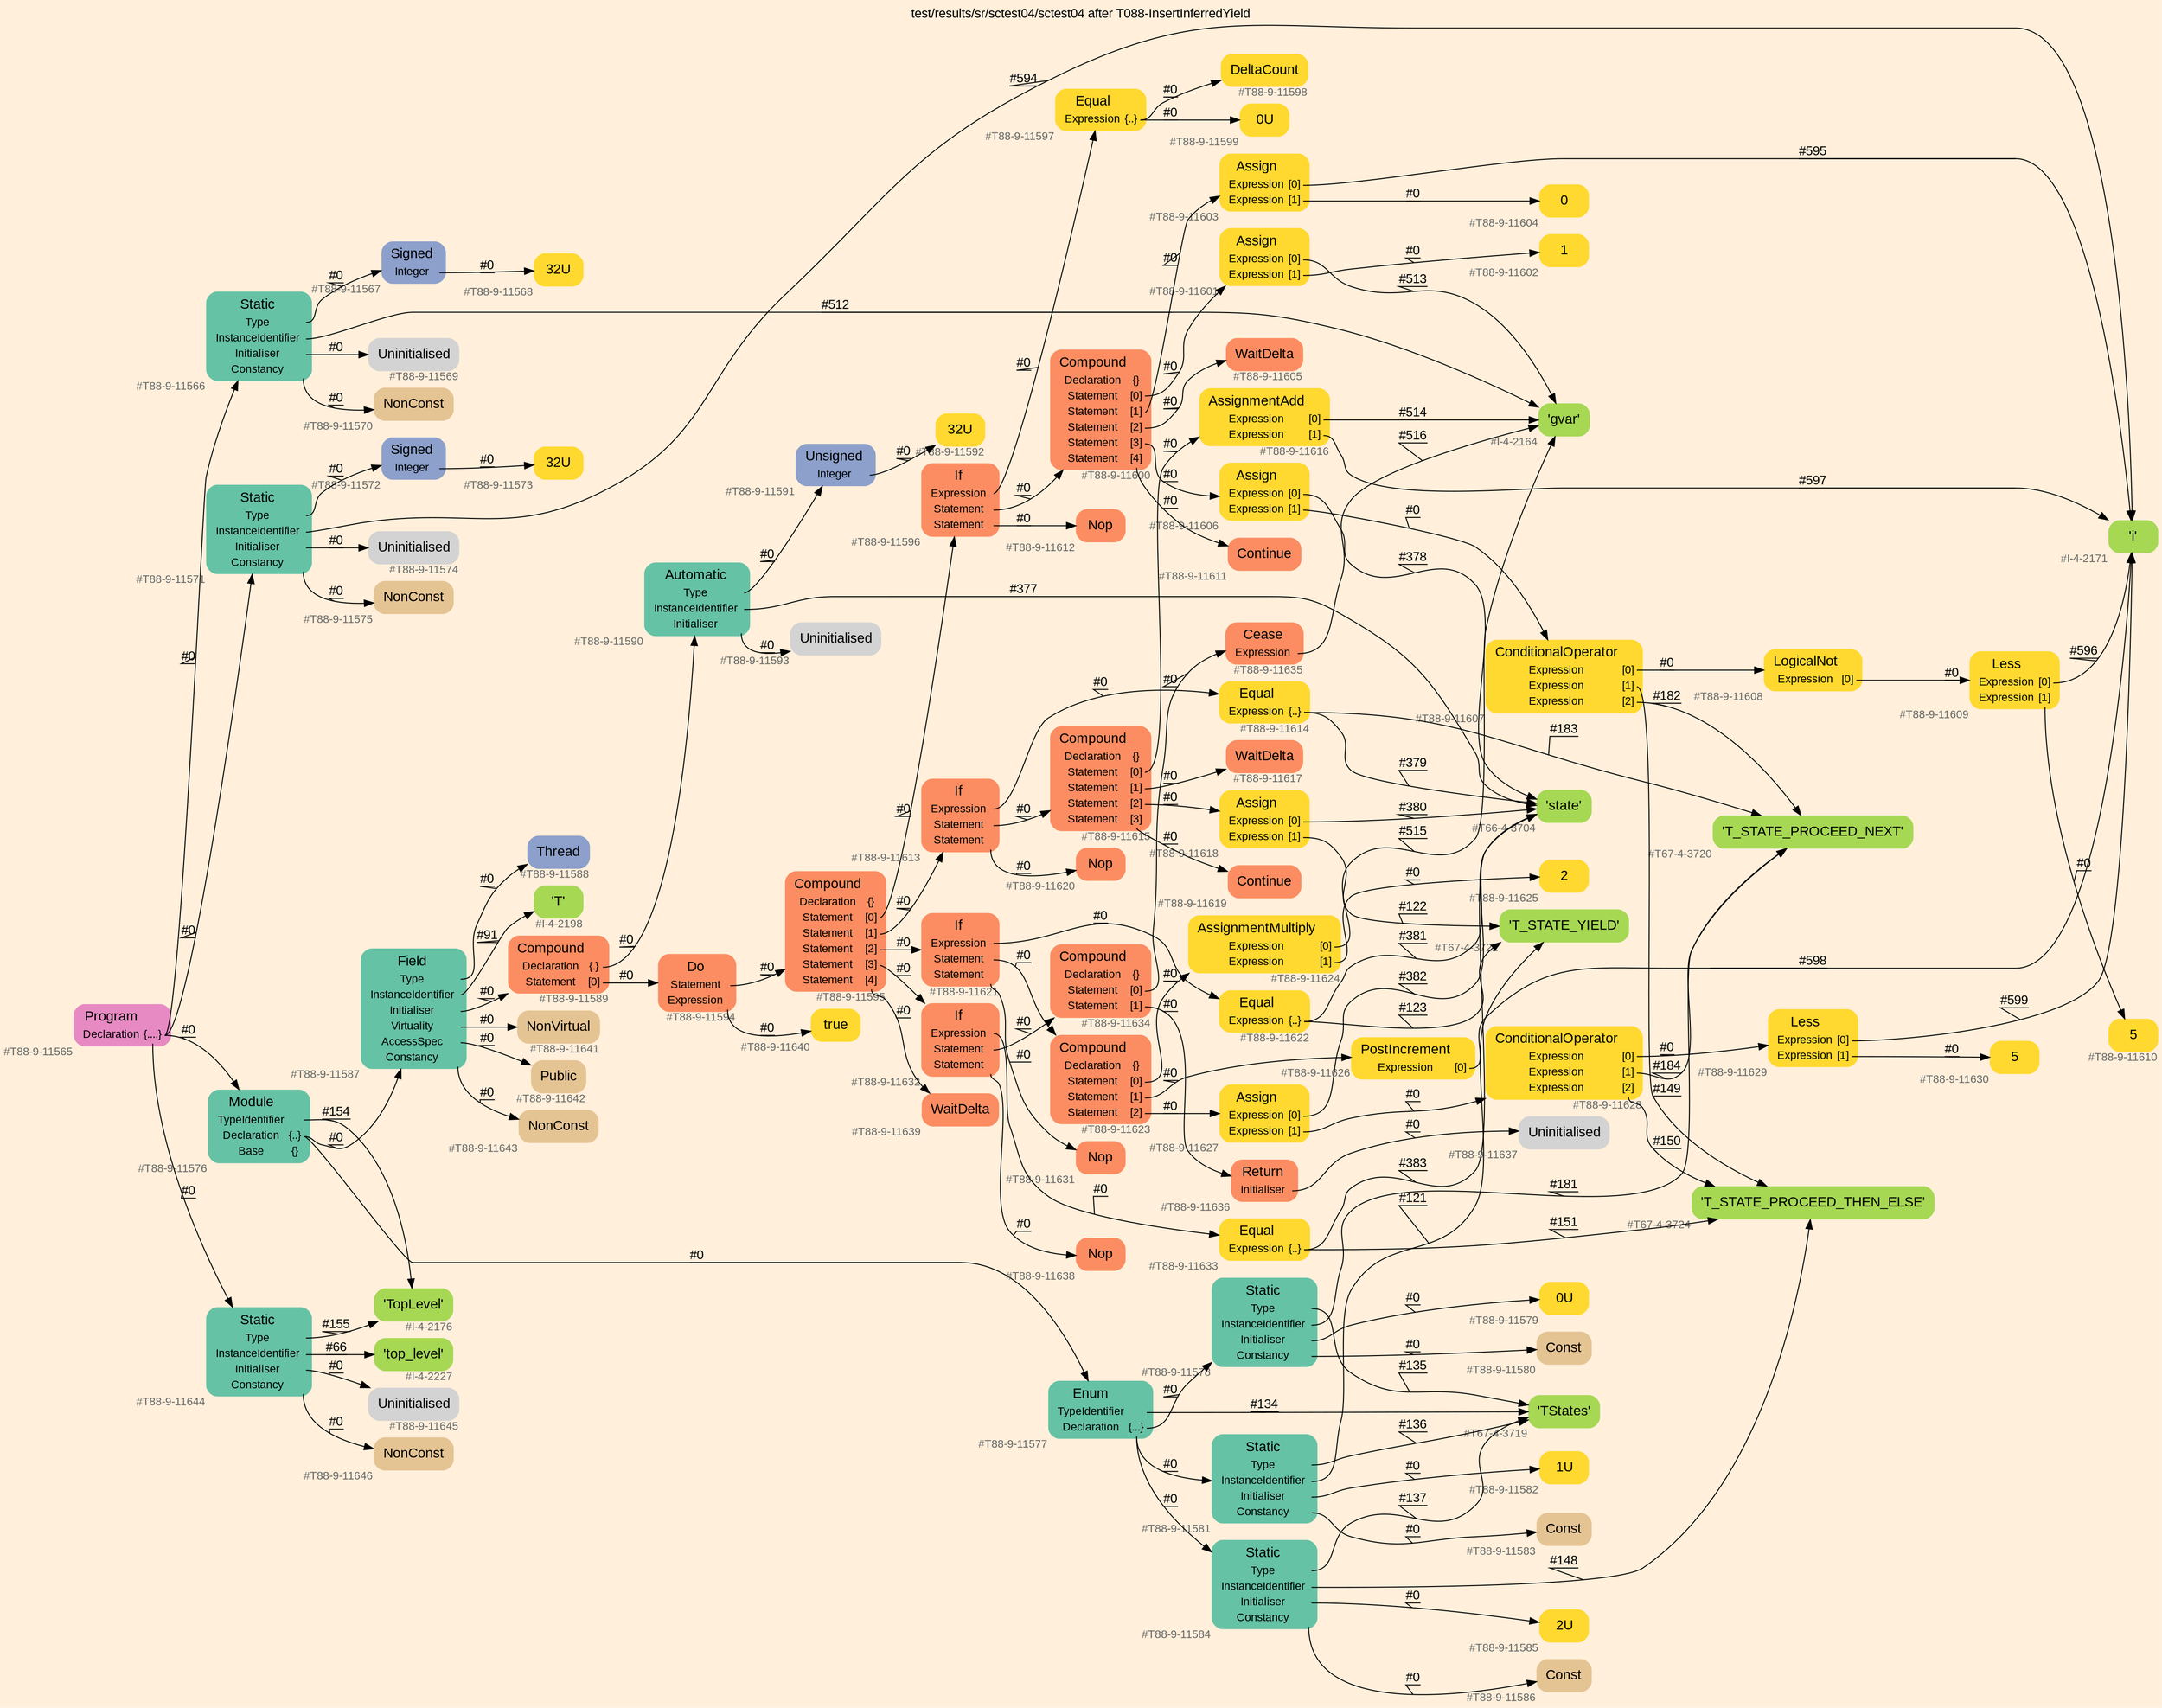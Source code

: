 digraph "test/results/sr/sctest04/sctest04 after T088-InsertInferredYield" {
label = "test/results/sr/sctest04/sctest04 after T088-InsertInferredYield"
labelloc = t
graph [
    rankdir = "LR"
    ranksep = 0.3
    bgcolor = antiquewhite1
    color = black
    fontcolor = black
    fontname = "Arial"
];
node [
    fontname = "Arial"
];
edge [
    fontname = "Arial"
];

// -------------------- node figure --------------------
// -------- block #T88-9-11565 ----------
"#T88-9-11565" [
    fillcolor = "/set28/4"
    xlabel = "#T88-9-11565"
    fontsize = "12"
    fontcolor = grey40
    shape = "plaintext"
    label = <<TABLE BORDER="0" CELLBORDER="0" CELLSPACING="0">
     <TR><TD><FONT COLOR="black" POINT-SIZE="15">Program</FONT></TD></TR>
     <TR><TD><FONT COLOR="black" POINT-SIZE="12">Declaration</FONT></TD><TD PORT="port0"><FONT COLOR="black" POINT-SIZE="12">{....}</FONT></TD></TR>
    </TABLE>>
    style = "rounded,filled"
];

// -------- block #T88-9-11566 ----------
"#T88-9-11566" [
    fillcolor = "/set28/1"
    xlabel = "#T88-9-11566"
    fontsize = "12"
    fontcolor = grey40
    shape = "plaintext"
    label = <<TABLE BORDER="0" CELLBORDER="0" CELLSPACING="0">
     <TR><TD><FONT COLOR="black" POINT-SIZE="15">Static</FONT></TD></TR>
     <TR><TD><FONT COLOR="black" POINT-SIZE="12">Type</FONT></TD><TD PORT="port0"></TD></TR>
     <TR><TD><FONT COLOR="black" POINT-SIZE="12">InstanceIdentifier</FONT></TD><TD PORT="port1"></TD></TR>
     <TR><TD><FONT COLOR="black" POINT-SIZE="12">Initialiser</FONT></TD><TD PORT="port2"></TD></TR>
     <TR><TD><FONT COLOR="black" POINT-SIZE="12">Constancy</FONT></TD><TD PORT="port3"></TD></TR>
    </TABLE>>
    style = "rounded,filled"
];

// -------- block #T88-9-11567 ----------
"#T88-9-11567" [
    fillcolor = "/set28/3"
    xlabel = "#T88-9-11567"
    fontsize = "12"
    fontcolor = grey40
    shape = "plaintext"
    label = <<TABLE BORDER="0" CELLBORDER="0" CELLSPACING="0">
     <TR><TD><FONT COLOR="black" POINT-SIZE="15">Signed</FONT></TD></TR>
     <TR><TD><FONT COLOR="black" POINT-SIZE="12">Integer</FONT></TD><TD PORT="port0"></TD></TR>
    </TABLE>>
    style = "rounded,filled"
];

// -------- block #T88-9-11568 ----------
"#T88-9-11568" [
    fillcolor = "/set28/6"
    xlabel = "#T88-9-11568"
    fontsize = "12"
    fontcolor = grey40
    shape = "plaintext"
    label = <<TABLE BORDER="0" CELLBORDER="0" CELLSPACING="0">
     <TR><TD><FONT COLOR="black" POINT-SIZE="15">32U</FONT></TD></TR>
    </TABLE>>
    style = "rounded,filled"
];

// -------- block #I-4-2164 ----------
"#I-4-2164" [
    fillcolor = "/set28/5"
    xlabel = "#I-4-2164"
    fontsize = "12"
    fontcolor = grey40
    shape = "plaintext"
    label = <<TABLE BORDER="0" CELLBORDER="0" CELLSPACING="0">
     <TR><TD><FONT COLOR="black" POINT-SIZE="15">'gvar'</FONT></TD></TR>
    </TABLE>>
    style = "rounded,filled"
];

// -------- block #T88-9-11569 ----------
"#T88-9-11569" [
    xlabel = "#T88-9-11569"
    fontsize = "12"
    fontcolor = grey40
    shape = "plaintext"
    label = <<TABLE BORDER="0" CELLBORDER="0" CELLSPACING="0">
     <TR><TD><FONT COLOR="black" POINT-SIZE="15">Uninitialised</FONT></TD></TR>
    </TABLE>>
    style = "rounded,filled"
];

// -------- block #T88-9-11570 ----------
"#T88-9-11570" [
    fillcolor = "/set28/7"
    xlabel = "#T88-9-11570"
    fontsize = "12"
    fontcolor = grey40
    shape = "plaintext"
    label = <<TABLE BORDER="0" CELLBORDER="0" CELLSPACING="0">
     <TR><TD><FONT COLOR="black" POINT-SIZE="15">NonConst</FONT></TD></TR>
    </TABLE>>
    style = "rounded,filled"
];

// -------- block #T88-9-11571 ----------
"#T88-9-11571" [
    fillcolor = "/set28/1"
    xlabel = "#T88-9-11571"
    fontsize = "12"
    fontcolor = grey40
    shape = "plaintext"
    label = <<TABLE BORDER="0" CELLBORDER="0" CELLSPACING="0">
     <TR><TD><FONT COLOR="black" POINT-SIZE="15">Static</FONT></TD></TR>
     <TR><TD><FONT COLOR="black" POINT-SIZE="12">Type</FONT></TD><TD PORT="port0"></TD></TR>
     <TR><TD><FONT COLOR="black" POINT-SIZE="12">InstanceIdentifier</FONT></TD><TD PORT="port1"></TD></TR>
     <TR><TD><FONT COLOR="black" POINT-SIZE="12">Initialiser</FONT></TD><TD PORT="port2"></TD></TR>
     <TR><TD><FONT COLOR="black" POINT-SIZE="12">Constancy</FONT></TD><TD PORT="port3"></TD></TR>
    </TABLE>>
    style = "rounded,filled"
];

// -------- block #T88-9-11572 ----------
"#T88-9-11572" [
    fillcolor = "/set28/3"
    xlabel = "#T88-9-11572"
    fontsize = "12"
    fontcolor = grey40
    shape = "plaintext"
    label = <<TABLE BORDER="0" CELLBORDER="0" CELLSPACING="0">
     <TR><TD><FONT COLOR="black" POINT-SIZE="15">Signed</FONT></TD></TR>
     <TR><TD><FONT COLOR="black" POINT-SIZE="12">Integer</FONT></TD><TD PORT="port0"></TD></TR>
    </TABLE>>
    style = "rounded,filled"
];

// -------- block #T88-9-11573 ----------
"#T88-9-11573" [
    fillcolor = "/set28/6"
    xlabel = "#T88-9-11573"
    fontsize = "12"
    fontcolor = grey40
    shape = "plaintext"
    label = <<TABLE BORDER="0" CELLBORDER="0" CELLSPACING="0">
     <TR><TD><FONT COLOR="black" POINT-SIZE="15">32U</FONT></TD></TR>
    </TABLE>>
    style = "rounded,filled"
];

// -------- block #I-4-2171 ----------
"#I-4-2171" [
    fillcolor = "/set28/5"
    xlabel = "#I-4-2171"
    fontsize = "12"
    fontcolor = grey40
    shape = "plaintext"
    label = <<TABLE BORDER="0" CELLBORDER="0" CELLSPACING="0">
     <TR><TD><FONT COLOR="black" POINT-SIZE="15">'i'</FONT></TD></TR>
    </TABLE>>
    style = "rounded,filled"
];

// -------- block #T88-9-11574 ----------
"#T88-9-11574" [
    xlabel = "#T88-9-11574"
    fontsize = "12"
    fontcolor = grey40
    shape = "plaintext"
    label = <<TABLE BORDER="0" CELLBORDER="0" CELLSPACING="0">
     <TR><TD><FONT COLOR="black" POINT-SIZE="15">Uninitialised</FONT></TD></TR>
    </TABLE>>
    style = "rounded,filled"
];

// -------- block #T88-9-11575 ----------
"#T88-9-11575" [
    fillcolor = "/set28/7"
    xlabel = "#T88-9-11575"
    fontsize = "12"
    fontcolor = grey40
    shape = "plaintext"
    label = <<TABLE BORDER="0" CELLBORDER="0" CELLSPACING="0">
     <TR><TD><FONT COLOR="black" POINT-SIZE="15">NonConst</FONT></TD></TR>
    </TABLE>>
    style = "rounded,filled"
];

// -------- block #T88-9-11576 ----------
"#T88-9-11576" [
    fillcolor = "/set28/1"
    xlabel = "#T88-9-11576"
    fontsize = "12"
    fontcolor = grey40
    shape = "plaintext"
    label = <<TABLE BORDER="0" CELLBORDER="0" CELLSPACING="0">
     <TR><TD><FONT COLOR="black" POINT-SIZE="15">Module</FONT></TD></TR>
     <TR><TD><FONT COLOR="black" POINT-SIZE="12">TypeIdentifier</FONT></TD><TD PORT="port0"></TD></TR>
     <TR><TD><FONT COLOR="black" POINT-SIZE="12">Declaration</FONT></TD><TD PORT="port1"><FONT COLOR="black" POINT-SIZE="12">{..}</FONT></TD></TR>
     <TR><TD><FONT COLOR="black" POINT-SIZE="12">Base</FONT></TD><TD PORT="port2"><FONT COLOR="black" POINT-SIZE="12">{}</FONT></TD></TR>
    </TABLE>>
    style = "rounded,filled"
];

// -------- block #I-4-2176 ----------
"#I-4-2176" [
    fillcolor = "/set28/5"
    xlabel = "#I-4-2176"
    fontsize = "12"
    fontcolor = grey40
    shape = "plaintext"
    label = <<TABLE BORDER="0" CELLBORDER="0" CELLSPACING="0">
     <TR><TD><FONT COLOR="black" POINT-SIZE="15">'TopLevel'</FONT></TD></TR>
    </TABLE>>
    style = "rounded,filled"
];

// -------- block #T88-9-11577 ----------
"#T88-9-11577" [
    fillcolor = "/set28/1"
    xlabel = "#T88-9-11577"
    fontsize = "12"
    fontcolor = grey40
    shape = "plaintext"
    label = <<TABLE BORDER="0" CELLBORDER="0" CELLSPACING="0">
     <TR><TD><FONT COLOR="black" POINT-SIZE="15">Enum</FONT></TD></TR>
     <TR><TD><FONT COLOR="black" POINT-SIZE="12">TypeIdentifier</FONT></TD><TD PORT="port0"></TD></TR>
     <TR><TD><FONT COLOR="black" POINT-SIZE="12">Declaration</FONT></TD><TD PORT="port1"><FONT COLOR="black" POINT-SIZE="12">{...}</FONT></TD></TR>
    </TABLE>>
    style = "rounded,filled"
];

// -------- block #T67-4-3719 ----------
"#T67-4-3719" [
    fillcolor = "/set28/5"
    xlabel = "#T67-4-3719"
    fontsize = "12"
    fontcolor = grey40
    shape = "plaintext"
    label = <<TABLE BORDER="0" CELLBORDER="0" CELLSPACING="0">
     <TR><TD><FONT COLOR="black" POINT-SIZE="15">'TStates'</FONT></TD></TR>
    </TABLE>>
    style = "rounded,filled"
];

// -------- block #T88-9-11578 ----------
"#T88-9-11578" [
    fillcolor = "/set28/1"
    xlabel = "#T88-9-11578"
    fontsize = "12"
    fontcolor = grey40
    shape = "plaintext"
    label = <<TABLE BORDER="0" CELLBORDER="0" CELLSPACING="0">
     <TR><TD><FONT COLOR="black" POINT-SIZE="15">Static</FONT></TD></TR>
     <TR><TD><FONT COLOR="black" POINT-SIZE="12">Type</FONT></TD><TD PORT="port0"></TD></TR>
     <TR><TD><FONT COLOR="black" POINT-SIZE="12">InstanceIdentifier</FONT></TD><TD PORT="port1"></TD></TR>
     <TR><TD><FONT COLOR="black" POINT-SIZE="12">Initialiser</FONT></TD><TD PORT="port2"></TD></TR>
     <TR><TD><FONT COLOR="black" POINT-SIZE="12">Constancy</FONT></TD><TD PORT="port3"></TD></TR>
    </TABLE>>
    style = "rounded,filled"
];

// -------- block #T67-4-3720 ----------
"#T67-4-3720" [
    fillcolor = "/set28/5"
    xlabel = "#T67-4-3720"
    fontsize = "12"
    fontcolor = grey40
    shape = "plaintext"
    label = <<TABLE BORDER="0" CELLBORDER="0" CELLSPACING="0">
     <TR><TD><FONT COLOR="black" POINT-SIZE="15">'T_STATE_PROCEED_NEXT'</FONT></TD></TR>
    </TABLE>>
    style = "rounded,filled"
];

// -------- block #T88-9-11579 ----------
"#T88-9-11579" [
    fillcolor = "/set28/6"
    xlabel = "#T88-9-11579"
    fontsize = "12"
    fontcolor = grey40
    shape = "plaintext"
    label = <<TABLE BORDER="0" CELLBORDER="0" CELLSPACING="0">
     <TR><TD><FONT COLOR="black" POINT-SIZE="15">0U</FONT></TD></TR>
    </TABLE>>
    style = "rounded,filled"
];

// -------- block #T88-9-11580 ----------
"#T88-9-11580" [
    fillcolor = "/set28/7"
    xlabel = "#T88-9-11580"
    fontsize = "12"
    fontcolor = grey40
    shape = "plaintext"
    label = <<TABLE BORDER="0" CELLBORDER="0" CELLSPACING="0">
     <TR><TD><FONT COLOR="black" POINT-SIZE="15">Const</FONT></TD></TR>
    </TABLE>>
    style = "rounded,filled"
];

// -------- block #T88-9-11581 ----------
"#T88-9-11581" [
    fillcolor = "/set28/1"
    xlabel = "#T88-9-11581"
    fontsize = "12"
    fontcolor = grey40
    shape = "plaintext"
    label = <<TABLE BORDER="0" CELLBORDER="0" CELLSPACING="0">
     <TR><TD><FONT COLOR="black" POINT-SIZE="15">Static</FONT></TD></TR>
     <TR><TD><FONT COLOR="black" POINT-SIZE="12">Type</FONT></TD><TD PORT="port0"></TD></TR>
     <TR><TD><FONT COLOR="black" POINT-SIZE="12">InstanceIdentifier</FONT></TD><TD PORT="port1"></TD></TR>
     <TR><TD><FONT COLOR="black" POINT-SIZE="12">Initialiser</FONT></TD><TD PORT="port2"></TD></TR>
     <TR><TD><FONT COLOR="black" POINT-SIZE="12">Constancy</FONT></TD><TD PORT="port3"></TD></TR>
    </TABLE>>
    style = "rounded,filled"
];

// -------- block #T67-4-3722 ----------
"#T67-4-3722" [
    fillcolor = "/set28/5"
    xlabel = "#T67-4-3722"
    fontsize = "12"
    fontcolor = grey40
    shape = "plaintext"
    label = <<TABLE BORDER="0" CELLBORDER="0" CELLSPACING="0">
     <TR><TD><FONT COLOR="black" POINT-SIZE="15">'T_STATE_YIELD'</FONT></TD></TR>
    </TABLE>>
    style = "rounded,filled"
];

// -------- block #T88-9-11582 ----------
"#T88-9-11582" [
    fillcolor = "/set28/6"
    xlabel = "#T88-9-11582"
    fontsize = "12"
    fontcolor = grey40
    shape = "plaintext"
    label = <<TABLE BORDER="0" CELLBORDER="0" CELLSPACING="0">
     <TR><TD><FONT COLOR="black" POINT-SIZE="15">1U</FONT></TD></TR>
    </TABLE>>
    style = "rounded,filled"
];

// -------- block #T88-9-11583 ----------
"#T88-9-11583" [
    fillcolor = "/set28/7"
    xlabel = "#T88-9-11583"
    fontsize = "12"
    fontcolor = grey40
    shape = "plaintext"
    label = <<TABLE BORDER="0" CELLBORDER="0" CELLSPACING="0">
     <TR><TD><FONT COLOR="black" POINT-SIZE="15">Const</FONT></TD></TR>
    </TABLE>>
    style = "rounded,filled"
];

// -------- block #T88-9-11584 ----------
"#T88-9-11584" [
    fillcolor = "/set28/1"
    xlabel = "#T88-9-11584"
    fontsize = "12"
    fontcolor = grey40
    shape = "plaintext"
    label = <<TABLE BORDER="0" CELLBORDER="0" CELLSPACING="0">
     <TR><TD><FONT COLOR="black" POINT-SIZE="15">Static</FONT></TD></TR>
     <TR><TD><FONT COLOR="black" POINT-SIZE="12">Type</FONT></TD><TD PORT="port0"></TD></TR>
     <TR><TD><FONT COLOR="black" POINT-SIZE="12">InstanceIdentifier</FONT></TD><TD PORT="port1"></TD></TR>
     <TR><TD><FONT COLOR="black" POINT-SIZE="12">Initialiser</FONT></TD><TD PORT="port2"></TD></TR>
     <TR><TD><FONT COLOR="black" POINT-SIZE="12">Constancy</FONT></TD><TD PORT="port3"></TD></TR>
    </TABLE>>
    style = "rounded,filled"
];

// -------- block #T67-4-3724 ----------
"#T67-4-3724" [
    fillcolor = "/set28/5"
    xlabel = "#T67-4-3724"
    fontsize = "12"
    fontcolor = grey40
    shape = "plaintext"
    label = <<TABLE BORDER="0" CELLBORDER="0" CELLSPACING="0">
     <TR><TD><FONT COLOR="black" POINT-SIZE="15">'T_STATE_PROCEED_THEN_ELSE'</FONT></TD></TR>
    </TABLE>>
    style = "rounded,filled"
];

// -------- block #T88-9-11585 ----------
"#T88-9-11585" [
    fillcolor = "/set28/6"
    xlabel = "#T88-9-11585"
    fontsize = "12"
    fontcolor = grey40
    shape = "plaintext"
    label = <<TABLE BORDER="0" CELLBORDER="0" CELLSPACING="0">
     <TR><TD><FONT COLOR="black" POINT-SIZE="15">2U</FONT></TD></TR>
    </TABLE>>
    style = "rounded,filled"
];

// -------- block #T88-9-11586 ----------
"#T88-9-11586" [
    fillcolor = "/set28/7"
    xlabel = "#T88-9-11586"
    fontsize = "12"
    fontcolor = grey40
    shape = "plaintext"
    label = <<TABLE BORDER="0" CELLBORDER="0" CELLSPACING="0">
     <TR><TD><FONT COLOR="black" POINT-SIZE="15">Const</FONT></TD></TR>
    </TABLE>>
    style = "rounded,filled"
];

// -------- block #T88-9-11587 ----------
"#T88-9-11587" [
    fillcolor = "/set28/1"
    xlabel = "#T88-9-11587"
    fontsize = "12"
    fontcolor = grey40
    shape = "plaintext"
    label = <<TABLE BORDER="0" CELLBORDER="0" CELLSPACING="0">
     <TR><TD><FONT COLOR="black" POINT-SIZE="15">Field</FONT></TD></TR>
     <TR><TD><FONT COLOR="black" POINT-SIZE="12">Type</FONT></TD><TD PORT="port0"></TD></TR>
     <TR><TD><FONT COLOR="black" POINT-SIZE="12">InstanceIdentifier</FONT></TD><TD PORT="port1"></TD></TR>
     <TR><TD><FONT COLOR="black" POINT-SIZE="12">Initialiser</FONT></TD><TD PORT="port2"></TD></TR>
     <TR><TD><FONT COLOR="black" POINT-SIZE="12">Virtuality</FONT></TD><TD PORT="port3"></TD></TR>
     <TR><TD><FONT COLOR="black" POINT-SIZE="12">AccessSpec</FONT></TD><TD PORT="port4"></TD></TR>
     <TR><TD><FONT COLOR="black" POINT-SIZE="12">Constancy</FONT></TD><TD PORT="port5"></TD></TR>
    </TABLE>>
    style = "rounded,filled"
];

// -------- block #T88-9-11588 ----------
"#T88-9-11588" [
    fillcolor = "/set28/3"
    xlabel = "#T88-9-11588"
    fontsize = "12"
    fontcolor = grey40
    shape = "plaintext"
    label = <<TABLE BORDER="0" CELLBORDER="0" CELLSPACING="0">
     <TR><TD><FONT COLOR="black" POINT-SIZE="15">Thread</FONT></TD></TR>
    </TABLE>>
    style = "rounded,filled"
];

// -------- block #I-4-2198 ----------
"#I-4-2198" [
    fillcolor = "/set28/5"
    xlabel = "#I-4-2198"
    fontsize = "12"
    fontcolor = grey40
    shape = "plaintext"
    label = <<TABLE BORDER="0" CELLBORDER="0" CELLSPACING="0">
     <TR><TD><FONT COLOR="black" POINT-SIZE="15">'T'</FONT></TD></TR>
    </TABLE>>
    style = "rounded,filled"
];

// -------- block #T88-9-11589 ----------
"#T88-9-11589" [
    fillcolor = "/set28/2"
    xlabel = "#T88-9-11589"
    fontsize = "12"
    fontcolor = grey40
    shape = "plaintext"
    label = <<TABLE BORDER="0" CELLBORDER="0" CELLSPACING="0">
     <TR><TD><FONT COLOR="black" POINT-SIZE="15">Compound</FONT></TD></TR>
     <TR><TD><FONT COLOR="black" POINT-SIZE="12">Declaration</FONT></TD><TD PORT="port0"><FONT COLOR="black" POINT-SIZE="12">{.}</FONT></TD></TR>
     <TR><TD><FONT COLOR="black" POINT-SIZE="12">Statement</FONT></TD><TD PORT="port1"><FONT COLOR="black" POINT-SIZE="12">[0]</FONT></TD></TR>
    </TABLE>>
    style = "rounded,filled"
];

// -------- block #T88-9-11590 ----------
"#T88-9-11590" [
    fillcolor = "/set28/1"
    xlabel = "#T88-9-11590"
    fontsize = "12"
    fontcolor = grey40
    shape = "plaintext"
    label = <<TABLE BORDER="0" CELLBORDER="0" CELLSPACING="0">
     <TR><TD><FONT COLOR="black" POINT-SIZE="15">Automatic</FONT></TD></TR>
     <TR><TD><FONT COLOR="black" POINT-SIZE="12">Type</FONT></TD><TD PORT="port0"></TD></TR>
     <TR><TD><FONT COLOR="black" POINT-SIZE="12">InstanceIdentifier</FONT></TD><TD PORT="port1"></TD></TR>
     <TR><TD><FONT COLOR="black" POINT-SIZE="12">Initialiser</FONT></TD><TD PORT="port2"></TD></TR>
    </TABLE>>
    style = "rounded,filled"
];

// -------- block #T88-9-11591 ----------
"#T88-9-11591" [
    fillcolor = "/set28/3"
    xlabel = "#T88-9-11591"
    fontsize = "12"
    fontcolor = grey40
    shape = "plaintext"
    label = <<TABLE BORDER="0" CELLBORDER="0" CELLSPACING="0">
     <TR><TD><FONT COLOR="black" POINT-SIZE="15">Unsigned</FONT></TD></TR>
     <TR><TD><FONT COLOR="black" POINT-SIZE="12">Integer</FONT></TD><TD PORT="port0"></TD></TR>
    </TABLE>>
    style = "rounded,filled"
];

// -------- block #T88-9-11592 ----------
"#T88-9-11592" [
    fillcolor = "/set28/6"
    xlabel = "#T88-9-11592"
    fontsize = "12"
    fontcolor = grey40
    shape = "plaintext"
    label = <<TABLE BORDER="0" CELLBORDER="0" CELLSPACING="0">
     <TR><TD><FONT COLOR="black" POINT-SIZE="15">32U</FONT></TD></TR>
    </TABLE>>
    style = "rounded,filled"
];

// -------- block #T66-4-3704 ----------
"#T66-4-3704" [
    fillcolor = "/set28/5"
    xlabel = "#T66-4-3704"
    fontsize = "12"
    fontcolor = grey40
    shape = "plaintext"
    label = <<TABLE BORDER="0" CELLBORDER="0" CELLSPACING="0">
     <TR><TD><FONT COLOR="black" POINT-SIZE="15">'state'</FONT></TD></TR>
    </TABLE>>
    style = "rounded,filled"
];

// -------- block #T88-9-11593 ----------
"#T88-9-11593" [
    xlabel = "#T88-9-11593"
    fontsize = "12"
    fontcolor = grey40
    shape = "plaintext"
    label = <<TABLE BORDER="0" CELLBORDER="0" CELLSPACING="0">
     <TR><TD><FONT COLOR="black" POINT-SIZE="15">Uninitialised</FONT></TD></TR>
    </TABLE>>
    style = "rounded,filled"
];

// -------- block #T88-9-11594 ----------
"#T88-9-11594" [
    fillcolor = "/set28/2"
    xlabel = "#T88-9-11594"
    fontsize = "12"
    fontcolor = grey40
    shape = "plaintext"
    label = <<TABLE BORDER="0" CELLBORDER="0" CELLSPACING="0">
     <TR><TD><FONT COLOR="black" POINT-SIZE="15">Do</FONT></TD></TR>
     <TR><TD><FONT COLOR="black" POINT-SIZE="12">Statement</FONT></TD><TD PORT="port0"></TD></TR>
     <TR><TD><FONT COLOR="black" POINT-SIZE="12">Expression</FONT></TD><TD PORT="port1"></TD></TR>
    </TABLE>>
    style = "rounded,filled"
];

// -------- block #T88-9-11595 ----------
"#T88-9-11595" [
    fillcolor = "/set28/2"
    xlabel = "#T88-9-11595"
    fontsize = "12"
    fontcolor = grey40
    shape = "plaintext"
    label = <<TABLE BORDER="0" CELLBORDER="0" CELLSPACING="0">
     <TR><TD><FONT COLOR="black" POINT-SIZE="15">Compound</FONT></TD></TR>
     <TR><TD><FONT COLOR="black" POINT-SIZE="12">Declaration</FONT></TD><TD PORT="port0"><FONT COLOR="black" POINT-SIZE="12">{}</FONT></TD></TR>
     <TR><TD><FONT COLOR="black" POINT-SIZE="12">Statement</FONT></TD><TD PORT="port1"><FONT COLOR="black" POINT-SIZE="12">[0]</FONT></TD></TR>
     <TR><TD><FONT COLOR="black" POINT-SIZE="12">Statement</FONT></TD><TD PORT="port2"><FONT COLOR="black" POINT-SIZE="12">[1]</FONT></TD></TR>
     <TR><TD><FONT COLOR="black" POINT-SIZE="12">Statement</FONT></TD><TD PORT="port3"><FONT COLOR="black" POINT-SIZE="12">[2]</FONT></TD></TR>
     <TR><TD><FONT COLOR="black" POINT-SIZE="12">Statement</FONT></TD><TD PORT="port4"><FONT COLOR="black" POINT-SIZE="12">[3]</FONT></TD></TR>
     <TR><TD><FONT COLOR="black" POINT-SIZE="12">Statement</FONT></TD><TD PORT="port5"><FONT COLOR="black" POINT-SIZE="12">[4]</FONT></TD></TR>
    </TABLE>>
    style = "rounded,filled"
];

// -------- block #T88-9-11596 ----------
"#T88-9-11596" [
    fillcolor = "/set28/2"
    xlabel = "#T88-9-11596"
    fontsize = "12"
    fontcolor = grey40
    shape = "plaintext"
    label = <<TABLE BORDER="0" CELLBORDER="0" CELLSPACING="0">
     <TR><TD><FONT COLOR="black" POINT-SIZE="15">If</FONT></TD></TR>
     <TR><TD><FONT COLOR="black" POINT-SIZE="12">Expression</FONT></TD><TD PORT="port0"></TD></TR>
     <TR><TD><FONT COLOR="black" POINT-SIZE="12">Statement</FONT></TD><TD PORT="port1"></TD></TR>
     <TR><TD><FONT COLOR="black" POINT-SIZE="12">Statement</FONT></TD><TD PORT="port2"></TD></TR>
    </TABLE>>
    style = "rounded,filled"
];

// -------- block #T88-9-11597 ----------
"#T88-9-11597" [
    fillcolor = "/set28/6"
    xlabel = "#T88-9-11597"
    fontsize = "12"
    fontcolor = grey40
    shape = "plaintext"
    label = <<TABLE BORDER="0" CELLBORDER="0" CELLSPACING="0">
     <TR><TD><FONT COLOR="black" POINT-SIZE="15">Equal</FONT></TD></TR>
     <TR><TD><FONT COLOR="black" POINT-SIZE="12">Expression</FONT></TD><TD PORT="port0"><FONT COLOR="black" POINT-SIZE="12">{..}</FONT></TD></TR>
    </TABLE>>
    style = "rounded,filled"
];

// -------- block #T88-9-11598 ----------
"#T88-9-11598" [
    fillcolor = "/set28/6"
    xlabel = "#T88-9-11598"
    fontsize = "12"
    fontcolor = grey40
    shape = "plaintext"
    label = <<TABLE BORDER="0" CELLBORDER="0" CELLSPACING="0">
     <TR><TD><FONT COLOR="black" POINT-SIZE="15">DeltaCount</FONT></TD></TR>
    </TABLE>>
    style = "rounded,filled"
];

// -------- block #T88-9-11599 ----------
"#T88-9-11599" [
    fillcolor = "/set28/6"
    xlabel = "#T88-9-11599"
    fontsize = "12"
    fontcolor = grey40
    shape = "plaintext"
    label = <<TABLE BORDER="0" CELLBORDER="0" CELLSPACING="0">
     <TR><TD><FONT COLOR="black" POINT-SIZE="15">0U</FONT></TD></TR>
    </TABLE>>
    style = "rounded,filled"
];

// -------- block #T88-9-11600 ----------
"#T88-9-11600" [
    fillcolor = "/set28/2"
    xlabel = "#T88-9-11600"
    fontsize = "12"
    fontcolor = grey40
    shape = "plaintext"
    label = <<TABLE BORDER="0" CELLBORDER="0" CELLSPACING="0">
     <TR><TD><FONT COLOR="black" POINT-SIZE="15">Compound</FONT></TD></TR>
     <TR><TD><FONT COLOR="black" POINT-SIZE="12">Declaration</FONT></TD><TD PORT="port0"><FONT COLOR="black" POINT-SIZE="12">{}</FONT></TD></TR>
     <TR><TD><FONT COLOR="black" POINT-SIZE="12">Statement</FONT></TD><TD PORT="port1"><FONT COLOR="black" POINT-SIZE="12">[0]</FONT></TD></TR>
     <TR><TD><FONT COLOR="black" POINT-SIZE="12">Statement</FONT></TD><TD PORT="port2"><FONT COLOR="black" POINT-SIZE="12">[1]</FONT></TD></TR>
     <TR><TD><FONT COLOR="black" POINT-SIZE="12">Statement</FONT></TD><TD PORT="port3"><FONT COLOR="black" POINT-SIZE="12">[2]</FONT></TD></TR>
     <TR><TD><FONT COLOR="black" POINT-SIZE="12">Statement</FONT></TD><TD PORT="port4"><FONT COLOR="black" POINT-SIZE="12">[3]</FONT></TD></TR>
     <TR><TD><FONT COLOR="black" POINT-SIZE="12">Statement</FONT></TD><TD PORT="port5"><FONT COLOR="black" POINT-SIZE="12">[4]</FONT></TD></TR>
    </TABLE>>
    style = "rounded,filled"
];

// -------- block #T88-9-11601 ----------
"#T88-9-11601" [
    fillcolor = "/set28/6"
    xlabel = "#T88-9-11601"
    fontsize = "12"
    fontcolor = grey40
    shape = "plaintext"
    label = <<TABLE BORDER="0" CELLBORDER="0" CELLSPACING="0">
     <TR><TD><FONT COLOR="black" POINT-SIZE="15">Assign</FONT></TD></TR>
     <TR><TD><FONT COLOR="black" POINT-SIZE="12">Expression</FONT></TD><TD PORT="port0"><FONT COLOR="black" POINT-SIZE="12">[0]</FONT></TD></TR>
     <TR><TD><FONT COLOR="black" POINT-SIZE="12">Expression</FONT></TD><TD PORT="port1"><FONT COLOR="black" POINT-SIZE="12">[1]</FONT></TD></TR>
    </TABLE>>
    style = "rounded,filled"
];

// -------- block #T88-9-11602 ----------
"#T88-9-11602" [
    fillcolor = "/set28/6"
    xlabel = "#T88-9-11602"
    fontsize = "12"
    fontcolor = grey40
    shape = "plaintext"
    label = <<TABLE BORDER="0" CELLBORDER="0" CELLSPACING="0">
     <TR><TD><FONT COLOR="black" POINT-SIZE="15">1</FONT></TD></TR>
    </TABLE>>
    style = "rounded,filled"
];

// -------- block #T88-9-11603 ----------
"#T88-9-11603" [
    fillcolor = "/set28/6"
    xlabel = "#T88-9-11603"
    fontsize = "12"
    fontcolor = grey40
    shape = "plaintext"
    label = <<TABLE BORDER="0" CELLBORDER="0" CELLSPACING="0">
     <TR><TD><FONT COLOR="black" POINT-SIZE="15">Assign</FONT></TD></TR>
     <TR><TD><FONT COLOR="black" POINT-SIZE="12">Expression</FONT></TD><TD PORT="port0"><FONT COLOR="black" POINT-SIZE="12">[0]</FONT></TD></TR>
     <TR><TD><FONT COLOR="black" POINT-SIZE="12">Expression</FONT></TD><TD PORT="port1"><FONT COLOR="black" POINT-SIZE="12">[1]</FONT></TD></TR>
    </TABLE>>
    style = "rounded,filled"
];

// -------- block #T88-9-11604 ----------
"#T88-9-11604" [
    fillcolor = "/set28/6"
    xlabel = "#T88-9-11604"
    fontsize = "12"
    fontcolor = grey40
    shape = "plaintext"
    label = <<TABLE BORDER="0" CELLBORDER="0" CELLSPACING="0">
     <TR><TD><FONT COLOR="black" POINT-SIZE="15">0</FONT></TD></TR>
    </TABLE>>
    style = "rounded,filled"
];

// -------- block #T88-9-11605 ----------
"#T88-9-11605" [
    fillcolor = "/set28/2"
    xlabel = "#T88-9-11605"
    fontsize = "12"
    fontcolor = grey40
    shape = "plaintext"
    label = <<TABLE BORDER="0" CELLBORDER="0" CELLSPACING="0">
     <TR><TD><FONT COLOR="black" POINT-SIZE="15">WaitDelta</FONT></TD></TR>
    </TABLE>>
    style = "rounded,filled"
];

// -------- block #T88-9-11606 ----------
"#T88-9-11606" [
    fillcolor = "/set28/6"
    xlabel = "#T88-9-11606"
    fontsize = "12"
    fontcolor = grey40
    shape = "plaintext"
    label = <<TABLE BORDER="0" CELLBORDER="0" CELLSPACING="0">
     <TR><TD><FONT COLOR="black" POINT-SIZE="15">Assign</FONT></TD></TR>
     <TR><TD><FONT COLOR="black" POINT-SIZE="12">Expression</FONT></TD><TD PORT="port0"><FONT COLOR="black" POINT-SIZE="12">[0]</FONT></TD></TR>
     <TR><TD><FONT COLOR="black" POINT-SIZE="12">Expression</FONT></TD><TD PORT="port1"><FONT COLOR="black" POINT-SIZE="12">[1]</FONT></TD></TR>
    </TABLE>>
    style = "rounded,filled"
];

// -------- block #T88-9-11607 ----------
"#T88-9-11607" [
    fillcolor = "/set28/6"
    xlabel = "#T88-9-11607"
    fontsize = "12"
    fontcolor = grey40
    shape = "plaintext"
    label = <<TABLE BORDER="0" CELLBORDER="0" CELLSPACING="0">
     <TR><TD><FONT COLOR="black" POINT-SIZE="15">ConditionalOperator</FONT></TD></TR>
     <TR><TD><FONT COLOR="black" POINT-SIZE="12">Expression</FONT></TD><TD PORT="port0"><FONT COLOR="black" POINT-SIZE="12">[0]</FONT></TD></TR>
     <TR><TD><FONT COLOR="black" POINT-SIZE="12">Expression</FONT></TD><TD PORT="port1"><FONT COLOR="black" POINT-SIZE="12">[1]</FONT></TD></TR>
     <TR><TD><FONT COLOR="black" POINT-SIZE="12">Expression</FONT></TD><TD PORT="port2"><FONT COLOR="black" POINT-SIZE="12">[2]</FONT></TD></TR>
    </TABLE>>
    style = "rounded,filled"
];

// -------- block #T88-9-11608 ----------
"#T88-9-11608" [
    fillcolor = "/set28/6"
    xlabel = "#T88-9-11608"
    fontsize = "12"
    fontcolor = grey40
    shape = "plaintext"
    label = <<TABLE BORDER="0" CELLBORDER="0" CELLSPACING="0">
     <TR><TD><FONT COLOR="black" POINT-SIZE="15">LogicalNot</FONT></TD></TR>
     <TR><TD><FONT COLOR="black" POINT-SIZE="12">Expression</FONT></TD><TD PORT="port0"><FONT COLOR="black" POINT-SIZE="12">[0]</FONT></TD></TR>
    </TABLE>>
    style = "rounded,filled"
];

// -------- block #T88-9-11609 ----------
"#T88-9-11609" [
    fillcolor = "/set28/6"
    xlabel = "#T88-9-11609"
    fontsize = "12"
    fontcolor = grey40
    shape = "plaintext"
    label = <<TABLE BORDER="0" CELLBORDER="0" CELLSPACING="0">
     <TR><TD><FONT COLOR="black" POINT-SIZE="15">Less</FONT></TD></TR>
     <TR><TD><FONT COLOR="black" POINT-SIZE="12">Expression</FONT></TD><TD PORT="port0"><FONT COLOR="black" POINT-SIZE="12">[0]</FONT></TD></TR>
     <TR><TD><FONT COLOR="black" POINT-SIZE="12">Expression</FONT></TD><TD PORT="port1"><FONT COLOR="black" POINT-SIZE="12">[1]</FONT></TD></TR>
    </TABLE>>
    style = "rounded,filled"
];

// -------- block #T88-9-11610 ----------
"#T88-9-11610" [
    fillcolor = "/set28/6"
    xlabel = "#T88-9-11610"
    fontsize = "12"
    fontcolor = grey40
    shape = "plaintext"
    label = <<TABLE BORDER="0" CELLBORDER="0" CELLSPACING="0">
     <TR><TD><FONT COLOR="black" POINT-SIZE="15">5</FONT></TD></TR>
    </TABLE>>
    style = "rounded,filled"
];

// -------- block #T88-9-11611 ----------
"#T88-9-11611" [
    fillcolor = "/set28/2"
    xlabel = "#T88-9-11611"
    fontsize = "12"
    fontcolor = grey40
    shape = "plaintext"
    label = <<TABLE BORDER="0" CELLBORDER="0" CELLSPACING="0">
     <TR><TD><FONT COLOR="black" POINT-SIZE="15">Continue</FONT></TD></TR>
    </TABLE>>
    style = "rounded,filled"
];

// -------- block #T88-9-11612 ----------
"#T88-9-11612" [
    fillcolor = "/set28/2"
    xlabel = "#T88-9-11612"
    fontsize = "12"
    fontcolor = grey40
    shape = "plaintext"
    label = <<TABLE BORDER="0" CELLBORDER="0" CELLSPACING="0">
     <TR><TD><FONT COLOR="black" POINT-SIZE="15">Nop</FONT></TD></TR>
    </TABLE>>
    style = "rounded,filled"
];

// -------- block #T88-9-11613 ----------
"#T88-9-11613" [
    fillcolor = "/set28/2"
    xlabel = "#T88-9-11613"
    fontsize = "12"
    fontcolor = grey40
    shape = "plaintext"
    label = <<TABLE BORDER="0" CELLBORDER="0" CELLSPACING="0">
     <TR><TD><FONT COLOR="black" POINT-SIZE="15">If</FONT></TD></TR>
     <TR><TD><FONT COLOR="black" POINT-SIZE="12">Expression</FONT></TD><TD PORT="port0"></TD></TR>
     <TR><TD><FONT COLOR="black" POINT-SIZE="12">Statement</FONT></TD><TD PORT="port1"></TD></TR>
     <TR><TD><FONT COLOR="black" POINT-SIZE="12">Statement</FONT></TD><TD PORT="port2"></TD></TR>
    </TABLE>>
    style = "rounded,filled"
];

// -------- block #T88-9-11614 ----------
"#T88-9-11614" [
    fillcolor = "/set28/6"
    xlabel = "#T88-9-11614"
    fontsize = "12"
    fontcolor = grey40
    shape = "plaintext"
    label = <<TABLE BORDER="0" CELLBORDER="0" CELLSPACING="0">
     <TR><TD><FONT COLOR="black" POINT-SIZE="15">Equal</FONT></TD></TR>
     <TR><TD><FONT COLOR="black" POINT-SIZE="12">Expression</FONT></TD><TD PORT="port0"><FONT COLOR="black" POINT-SIZE="12">{..}</FONT></TD></TR>
    </TABLE>>
    style = "rounded,filled"
];

// -------- block #T88-9-11615 ----------
"#T88-9-11615" [
    fillcolor = "/set28/2"
    xlabel = "#T88-9-11615"
    fontsize = "12"
    fontcolor = grey40
    shape = "plaintext"
    label = <<TABLE BORDER="0" CELLBORDER="0" CELLSPACING="0">
     <TR><TD><FONT COLOR="black" POINT-SIZE="15">Compound</FONT></TD></TR>
     <TR><TD><FONT COLOR="black" POINT-SIZE="12">Declaration</FONT></TD><TD PORT="port0"><FONT COLOR="black" POINT-SIZE="12">{}</FONT></TD></TR>
     <TR><TD><FONT COLOR="black" POINT-SIZE="12">Statement</FONT></TD><TD PORT="port1"><FONT COLOR="black" POINT-SIZE="12">[0]</FONT></TD></TR>
     <TR><TD><FONT COLOR="black" POINT-SIZE="12">Statement</FONT></TD><TD PORT="port2"><FONT COLOR="black" POINT-SIZE="12">[1]</FONT></TD></TR>
     <TR><TD><FONT COLOR="black" POINT-SIZE="12">Statement</FONT></TD><TD PORT="port3"><FONT COLOR="black" POINT-SIZE="12">[2]</FONT></TD></TR>
     <TR><TD><FONT COLOR="black" POINT-SIZE="12">Statement</FONT></TD><TD PORT="port4"><FONT COLOR="black" POINT-SIZE="12">[3]</FONT></TD></TR>
    </TABLE>>
    style = "rounded,filled"
];

// -------- block #T88-9-11616 ----------
"#T88-9-11616" [
    fillcolor = "/set28/6"
    xlabel = "#T88-9-11616"
    fontsize = "12"
    fontcolor = grey40
    shape = "plaintext"
    label = <<TABLE BORDER="0" CELLBORDER="0" CELLSPACING="0">
     <TR><TD><FONT COLOR="black" POINT-SIZE="15">AssignmentAdd</FONT></TD></TR>
     <TR><TD><FONT COLOR="black" POINT-SIZE="12">Expression</FONT></TD><TD PORT="port0"><FONT COLOR="black" POINT-SIZE="12">[0]</FONT></TD></TR>
     <TR><TD><FONT COLOR="black" POINT-SIZE="12">Expression</FONT></TD><TD PORT="port1"><FONT COLOR="black" POINT-SIZE="12">[1]</FONT></TD></TR>
    </TABLE>>
    style = "rounded,filled"
];

// -------- block #T88-9-11617 ----------
"#T88-9-11617" [
    fillcolor = "/set28/2"
    xlabel = "#T88-9-11617"
    fontsize = "12"
    fontcolor = grey40
    shape = "plaintext"
    label = <<TABLE BORDER="0" CELLBORDER="0" CELLSPACING="0">
     <TR><TD><FONT COLOR="black" POINT-SIZE="15">WaitDelta</FONT></TD></TR>
    </TABLE>>
    style = "rounded,filled"
];

// -------- block #T88-9-11618 ----------
"#T88-9-11618" [
    fillcolor = "/set28/6"
    xlabel = "#T88-9-11618"
    fontsize = "12"
    fontcolor = grey40
    shape = "plaintext"
    label = <<TABLE BORDER="0" CELLBORDER="0" CELLSPACING="0">
     <TR><TD><FONT COLOR="black" POINT-SIZE="15">Assign</FONT></TD></TR>
     <TR><TD><FONT COLOR="black" POINT-SIZE="12">Expression</FONT></TD><TD PORT="port0"><FONT COLOR="black" POINT-SIZE="12">[0]</FONT></TD></TR>
     <TR><TD><FONT COLOR="black" POINT-SIZE="12">Expression</FONT></TD><TD PORT="port1"><FONT COLOR="black" POINT-SIZE="12">[1]</FONT></TD></TR>
    </TABLE>>
    style = "rounded,filled"
];

// -------- block #T88-9-11619 ----------
"#T88-9-11619" [
    fillcolor = "/set28/2"
    xlabel = "#T88-9-11619"
    fontsize = "12"
    fontcolor = grey40
    shape = "plaintext"
    label = <<TABLE BORDER="0" CELLBORDER="0" CELLSPACING="0">
     <TR><TD><FONT COLOR="black" POINT-SIZE="15">Continue</FONT></TD></TR>
    </TABLE>>
    style = "rounded,filled"
];

// -------- block #T88-9-11620 ----------
"#T88-9-11620" [
    fillcolor = "/set28/2"
    xlabel = "#T88-9-11620"
    fontsize = "12"
    fontcolor = grey40
    shape = "plaintext"
    label = <<TABLE BORDER="0" CELLBORDER="0" CELLSPACING="0">
     <TR><TD><FONT COLOR="black" POINT-SIZE="15">Nop</FONT></TD></TR>
    </TABLE>>
    style = "rounded,filled"
];

// -------- block #T88-9-11621 ----------
"#T88-9-11621" [
    fillcolor = "/set28/2"
    xlabel = "#T88-9-11621"
    fontsize = "12"
    fontcolor = grey40
    shape = "plaintext"
    label = <<TABLE BORDER="0" CELLBORDER="0" CELLSPACING="0">
     <TR><TD><FONT COLOR="black" POINT-SIZE="15">If</FONT></TD></TR>
     <TR><TD><FONT COLOR="black" POINT-SIZE="12">Expression</FONT></TD><TD PORT="port0"></TD></TR>
     <TR><TD><FONT COLOR="black" POINT-SIZE="12">Statement</FONT></TD><TD PORT="port1"></TD></TR>
     <TR><TD><FONT COLOR="black" POINT-SIZE="12">Statement</FONT></TD><TD PORT="port2"></TD></TR>
    </TABLE>>
    style = "rounded,filled"
];

// -------- block #T88-9-11622 ----------
"#T88-9-11622" [
    fillcolor = "/set28/6"
    xlabel = "#T88-9-11622"
    fontsize = "12"
    fontcolor = grey40
    shape = "plaintext"
    label = <<TABLE BORDER="0" CELLBORDER="0" CELLSPACING="0">
     <TR><TD><FONT COLOR="black" POINT-SIZE="15">Equal</FONT></TD></TR>
     <TR><TD><FONT COLOR="black" POINT-SIZE="12">Expression</FONT></TD><TD PORT="port0"><FONT COLOR="black" POINT-SIZE="12">{..}</FONT></TD></TR>
    </TABLE>>
    style = "rounded,filled"
];

// -------- block #T88-9-11623 ----------
"#T88-9-11623" [
    fillcolor = "/set28/2"
    xlabel = "#T88-9-11623"
    fontsize = "12"
    fontcolor = grey40
    shape = "plaintext"
    label = <<TABLE BORDER="0" CELLBORDER="0" CELLSPACING="0">
     <TR><TD><FONT COLOR="black" POINT-SIZE="15">Compound</FONT></TD></TR>
     <TR><TD><FONT COLOR="black" POINT-SIZE="12">Declaration</FONT></TD><TD PORT="port0"><FONT COLOR="black" POINT-SIZE="12">{}</FONT></TD></TR>
     <TR><TD><FONT COLOR="black" POINT-SIZE="12">Statement</FONT></TD><TD PORT="port1"><FONT COLOR="black" POINT-SIZE="12">[0]</FONT></TD></TR>
     <TR><TD><FONT COLOR="black" POINT-SIZE="12">Statement</FONT></TD><TD PORT="port2"><FONT COLOR="black" POINT-SIZE="12">[1]</FONT></TD></TR>
     <TR><TD><FONT COLOR="black" POINT-SIZE="12">Statement</FONT></TD><TD PORT="port3"><FONT COLOR="black" POINT-SIZE="12">[2]</FONT></TD></TR>
    </TABLE>>
    style = "rounded,filled"
];

// -------- block #T88-9-11624 ----------
"#T88-9-11624" [
    fillcolor = "/set28/6"
    xlabel = "#T88-9-11624"
    fontsize = "12"
    fontcolor = grey40
    shape = "plaintext"
    label = <<TABLE BORDER="0" CELLBORDER="0" CELLSPACING="0">
     <TR><TD><FONT COLOR="black" POINT-SIZE="15">AssignmentMultiply</FONT></TD></TR>
     <TR><TD><FONT COLOR="black" POINT-SIZE="12">Expression</FONT></TD><TD PORT="port0"><FONT COLOR="black" POINT-SIZE="12">[0]</FONT></TD></TR>
     <TR><TD><FONT COLOR="black" POINT-SIZE="12">Expression</FONT></TD><TD PORT="port1"><FONT COLOR="black" POINT-SIZE="12">[1]</FONT></TD></TR>
    </TABLE>>
    style = "rounded,filled"
];

// -------- block #T88-9-11625 ----------
"#T88-9-11625" [
    fillcolor = "/set28/6"
    xlabel = "#T88-9-11625"
    fontsize = "12"
    fontcolor = grey40
    shape = "plaintext"
    label = <<TABLE BORDER="0" CELLBORDER="0" CELLSPACING="0">
     <TR><TD><FONT COLOR="black" POINT-SIZE="15">2</FONT></TD></TR>
    </TABLE>>
    style = "rounded,filled"
];

// -------- block #T88-9-11626 ----------
"#T88-9-11626" [
    fillcolor = "/set28/6"
    xlabel = "#T88-9-11626"
    fontsize = "12"
    fontcolor = grey40
    shape = "plaintext"
    label = <<TABLE BORDER="0" CELLBORDER="0" CELLSPACING="0">
     <TR><TD><FONT COLOR="black" POINT-SIZE="15">PostIncrement</FONT></TD></TR>
     <TR><TD><FONT COLOR="black" POINT-SIZE="12">Expression</FONT></TD><TD PORT="port0"><FONT COLOR="black" POINT-SIZE="12">[0]</FONT></TD></TR>
    </TABLE>>
    style = "rounded,filled"
];

// -------- block #T88-9-11627 ----------
"#T88-9-11627" [
    fillcolor = "/set28/6"
    xlabel = "#T88-9-11627"
    fontsize = "12"
    fontcolor = grey40
    shape = "plaintext"
    label = <<TABLE BORDER="0" CELLBORDER="0" CELLSPACING="0">
     <TR><TD><FONT COLOR="black" POINT-SIZE="15">Assign</FONT></TD></TR>
     <TR><TD><FONT COLOR="black" POINT-SIZE="12">Expression</FONT></TD><TD PORT="port0"><FONT COLOR="black" POINT-SIZE="12">[0]</FONT></TD></TR>
     <TR><TD><FONT COLOR="black" POINT-SIZE="12">Expression</FONT></TD><TD PORT="port1"><FONT COLOR="black" POINT-SIZE="12">[1]</FONT></TD></TR>
    </TABLE>>
    style = "rounded,filled"
];

// -------- block #T88-9-11628 ----------
"#T88-9-11628" [
    fillcolor = "/set28/6"
    xlabel = "#T88-9-11628"
    fontsize = "12"
    fontcolor = grey40
    shape = "plaintext"
    label = <<TABLE BORDER="0" CELLBORDER="0" CELLSPACING="0">
     <TR><TD><FONT COLOR="black" POINT-SIZE="15">ConditionalOperator</FONT></TD></TR>
     <TR><TD><FONT COLOR="black" POINT-SIZE="12">Expression</FONT></TD><TD PORT="port0"><FONT COLOR="black" POINT-SIZE="12">[0]</FONT></TD></TR>
     <TR><TD><FONT COLOR="black" POINT-SIZE="12">Expression</FONT></TD><TD PORT="port1"><FONT COLOR="black" POINT-SIZE="12">[1]</FONT></TD></TR>
     <TR><TD><FONT COLOR="black" POINT-SIZE="12">Expression</FONT></TD><TD PORT="port2"><FONT COLOR="black" POINT-SIZE="12">[2]</FONT></TD></TR>
    </TABLE>>
    style = "rounded,filled"
];

// -------- block #T88-9-11629 ----------
"#T88-9-11629" [
    fillcolor = "/set28/6"
    xlabel = "#T88-9-11629"
    fontsize = "12"
    fontcolor = grey40
    shape = "plaintext"
    label = <<TABLE BORDER="0" CELLBORDER="0" CELLSPACING="0">
     <TR><TD><FONT COLOR="black" POINT-SIZE="15">Less</FONT></TD></TR>
     <TR><TD><FONT COLOR="black" POINT-SIZE="12">Expression</FONT></TD><TD PORT="port0"><FONT COLOR="black" POINT-SIZE="12">[0]</FONT></TD></TR>
     <TR><TD><FONT COLOR="black" POINT-SIZE="12">Expression</FONT></TD><TD PORT="port1"><FONT COLOR="black" POINT-SIZE="12">[1]</FONT></TD></TR>
    </TABLE>>
    style = "rounded,filled"
];

// -------- block #T88-9-11630 ----------
"#T88-9-11630" [
    fillcolor = "/set28/6"
    xlabel = "#T88-9-11630"
    fontsize = "12"
    fontcolor = grey40
    shape = "plaintext"
    label = <<TABLE BORDER="0" CELLBORDER="0" CELLSPACING="0">
     <TR><TD><FONT COLOR="black" POINT-SIZE="15">5</FONT></TD></TR>
    </TABLE>>
    style = "rounded,filled"
];

// -------- block #T88-9-11631 ----------
"#T88-9-11631" [
    fillcolor = "/set28/2"
    xlabel = "#T88-9-11631"
    fontsize = "12"
    fontcolor = grey40
    shape = "plaintext"
    label = <<TABLE BORDER="0" CELLBORDER="0" CELLSPACING="0">
     <TR><TD><FONT COLOR="black" POINT-SIZE="15">Nop</FONT></TD></TR>
    </TABLE>>
    style = "rounded,filled"
];

// -------- block #T88-9-11632 ----------
"#T88-9-11632" [
    fillcolor = "/set28/2"
    xlabel = "#T88-9-11632"
    fontsize = "12"
    fontcolor = grey40
    shape = "plaintext"
    label = <<TABLE BORDER="0" CELLBORDER="0" CELLSPACING="0">
     <TR><TD><FONT COLOR="black" POINT-SIZE="15">If</FONT></TD></TR>
     <TR><TD><FONT COLOR="black" POINT-SIZE="12">Expression</FONT></TD><TD PORT="port0"></TD></TR>
     <TR><TD><FONT COLOR="black" POINT-SIZE="12">Statement</FONT></TD><TD PORT="port1"></TD></TR>
     <TR><TD><FONT COLOR="black" POINT-SIZE="12">Statement</FONT></TD><TD PORT="port2"></TD></TR>
    </TABLE>>
    style = "rounded,filled"
];

// -------- block #T88-9-11633 ----------
"#T88-9-11633" [
    fillcolor = "/set28/6"
    xlabel = "#T88-9-11633"
    fontsize = "12"
    fontcolor = grey40
    shape = "plaintext"
    label = <<TABLE BORDER="0" CELLBORDER="0" CELLSPACING="0">
     <TR><TD><FONT COLOR="black" POINT-SIZE="15">Equal</FONT></TD></TR>
     <TR><TD><FONT COLOR="black" POINT-SIZE="12">Expression</FONT></TD><TD PORT="port0"><FONT COLOR="black" POINT-SIZE="12">{..}</FONT></TD></TR>
    </TABLE>>
    style = "rounded,filled"
];

// -------- block #T88-9-11634 ----------
"#T88-9-11634" [
    fillcolor = "/set28/2"
    xlabel = "#T88-9-11634"
    fontsize = "12"
    fontcolor = grey40
    shape = "plaintext"
    label = <<TABLE BORDER="0" CELLBORDER="0" CELLSPACING="0">
     <TR><TD><FONT COLOR="black" POINT-SIZE="15">Compound</FONT></TD></TR>
     <TR><TD><FONT COLOR="black" POINT-SIZE="12">Declaration</FONT></TD><TD PORT="port0"><FONT COLOR="black" POINT-SIZE="12">{}</FONT></TD></TR>
     <TR><TD><FONT COLOR="black" POINT-SIZE="12">Statement</FONT></TD><TD PORT="port1"><FONT COLOR="black" POINT-SIZE="12">[0]</FONT></TD></TR>
     <TR><TD><FONT COLOR="black" POINT-SIZE="12">Statement</FONT></TD><TD PORT="port2"><FONT COLOR="black" POINT-SIZE="12">[1]</FONT></TD></TR>
    </TABLE>>
    style = "rounded,filled"
];

// -------- block #T88-9-11635 ----------
"#T88-9-11635" [
    fillcolor = "/set28/2"
    xlabel = "#T88-9-11635"
    fontsize = "12"
    fontcolor = grey40
    shape = "plaintext"
    label = <<TABLE BORDER="0" CELLBORDER="0" CELLSPACING="0">
     <TR><TD><FONT COLOR="black" POINT-SIZE="15">Cease</FONT></TD></TR>
     <TR><TD><FONT COLOR="black" POINT-SIZE="12">Expression</FONT></TD><TD PORT="port0"></TD></TR>
    </TABLE>>
    style = "rounded,filled"
];

// -------- block #T88-9-11636 ----------
"#T88-9-11636" [
    fillcolor = "/set28/2"
    xlabel = "#T88-9-11636"
    fontsize = "12"
    fontcolor = grey40
    shape = "plaintext"
    label = <<TABLE BORDER="0" CELLBORDER="0" CELLSPACING="0">
     <TR><TD><FONT COLOR="black" POINT-SIZE="15">Return</FONT></TD></TR>
     <TR><TD><FONT COLOR="black" POINT-SIZE="12">Initialiser</FONT></TD><TD PORT="port0"></TD></TR>
    </TABLE>>
    style = "rounded,filled"
];

// -------- block #T88-9-11637 ----------
"#T88-9-11637" [
    xlabel = "#T88-9-11637"
    fontsize = "12"
    fontcolor = grey40
    shape = "plaintext"
    label = <<TABLE BORDER="0" CELLBORDER="0" CELLSPACING="0">
     <TR><TD><FONT COLOR="black" POINT-SIZE="15">Uninitialised</FONT></TD></TR>
    </TABLE>>
    style = "rounded,filled"
];

// -------- block #T88-9-11638 ----------
"#T88-9-11638" [
    fillcolor = "/set28/2"
    xlabel = "#T88-9-11638"
    fontsize = "12"
    fontcolor = grey40
    shape = "plaintext"
    label = <<TABLE BORDER="0" CELLBORDER="0" CELLSPACING="0">
     <TR><TD><FONT COLOR="black" POINT-SIZE="15">Nop</FONT></TD></TR>
    </TABLE>>
    style = "rounded,filled"
];

// -------- block #T88-9-11639 ----------
"#T88-9-11639" [
    fillcolor = "/set28/2"
    xlabel = "#T88-9-11639"
    fontsize = "12"
    fontcolor = grey40
    shape = "plaintext"
    label = <<TABLE BORDER="0" CELLBORDER="0" CELLSPACING="0">
     <TR><TD><FONT COLOR="black" POINT-SIZE="15">WaitDelta</FONT></TD></TR>
    </TABLE>>
    style = "rounded,filled"
];

// -------- block #T88-9-11640 ----------
"#T88-9-11640" [
    fillcolor = "/set28/6"
    xlabel = "#T88-9-11640"
    fontsize = "12"
    fontcolor = grey40
    shape = "plaintext"
    label = <<TABLE BORDER="0" CELLBORDER="0" CELLSPACING="0">
     <TR><TD><FONT COLOR="black" POINT-SIZE="15">true</FONT></TD></TR>
    </TABLE>>
    style = "rounded,filled"
];

// -------- block #T88-9-11641 ----------
"#T88-9-11641" [
    fillcolor = "/set28/7"
    xlabel = "#T88-9-11641"
    fontsize = "12"
    fontcolor = grey40
    shape = "plaintext"
    label = <<TABLE BORDER="0" CELLBORDER="0" CELLSPACING="0">
     <TR><TD><FONT COLOR="black" POINT-SIZE="15">NonVirtual</FONT></TD></TR>
    </TABLE>>
    style = "rounded,filled"
];

// -------- block #T88-9-11642 ----------
"#T88-9-11642" [
    fillcolor = "/set28/7"
    xlabel = "#T88-9-11642"
    fontsize = "12"
    fontcolor = grey40
    shape = "plaintext"
    label = <<TABLE BORDER="0" CELLBORDER="0" CELLSPACING="0">
     <TR><TD><FONT COLOR="black" POINT-SIZE="15">Public</FONT></TD></TR>
    </TABLE>>
    style = "rounded,filled"
];

// -------- block #T88-9-11643 ----------
"#T88-9-11643" [
    fillcolor = "/set28/7"
    xlabel = "#T88-9-11643"
    fontsize = "12"
    fontcolor = grey40
    shape = "plaintext"
    label = <<TABLE BORDER="0" CELLBORDER="0" CELLSPACING="0">
     <TR><TD><FONT COLOR="black" POINT-SIZE="15">NonConst</FONT></TD></TR>
    </TABLE>>
    style = "rounded,filled"
];

// -------- block #T88-9-11644 ----------
"#T88-9-11644" [
    fillcolor = "/set28/1"
    xlabel = "#T88-9-11644"
    fontsize = "12"
    fontcolor = grey40
    shape = "plaintext"
    label = <<TABLE BORDER="0" CELLBORDER="0" CELLSPACING="0">
     <TR><TD><FONT COLOR="black" POINT-SIZE="15">Static</FONT></TD></TR>
     <TR><TD><FONT COLOR="black" POINT-SIZE="12">Type</FONT></TD><TD PORT="port0"></TD></TR>
     <TR><TD><FONT COLOR="black" POINT-SIZE="12">InstanceIdentifier</FONT></TD><TD PORT="port1"></TD></TR>
     <TR><TD><FONT COLOR="black" POINT-SIZE="12">Initialiser</FONT></TD><TD PORT="port2"></TD></TR>
     <TR><TD><FONT COLOR="black" POINT-SIZE="12">Constancy</FONT></TD><TD PORT="port3"></TD></TR>
    </TABLE>>
    style = "rounded,filled"
];

// -------- block #I-4-2227 ----------
"#I-4-2227" [
    fillcolor = "/set28/5"
    xlabel = "#I-4-2227"
    fontsize = "12"
    fontcolor = grey40
    shape = "plaintext"
    label = <<TABLE BORDER="0" CELLBORDER="0" CELLSPACING="0">
     <TR><TD><FONT COLOR="black" POINT-SIZE="15">'top_level'</FONT></TD></TR>
    </TABLE>>
    style = "rounded,filled"
];

// -------- block #T88-9-11645 ----------
"#T88-9-11645" [
    xlabel = "#T88-9-11645"
    fontsize = "12"
    fontcolor = grey40
    shape = "plaintext"
    label = <<TABLE BORDER="0" CELLBORDER="0" CELLSPACING="0">
     <TR><TD><FONT COLOR="black" POINT-SIZE="15">Uninitialised</FONT></TD></TR>
    </TABLE>>
    style = "rounded,filled"
];

// -------- block #T88-9-11646 ----------
"#T88-9-11646" [
    fillcolor = "/set28/7"
    xlabel = "#T88-9-11646"
    fontsize = "12"
    fontcolor = grey40
    shape = "plaintext"
    label = <<TABLE BORDER="0" CELLBORDER="0" CELLSPACING="0">
     <TR><TD><FONT COLOR="black" POINT-SIZE="15">NonConst</FONT></TD></TR>
    </TABLE>>
    style = "rounded,filled"
];

"#T88-9-11565":port0 -> "#T88-9-11566" [
    label = "#0"
    decorate = true
    color = black
    fontcolor = black
];

"#T88-9-11565":port0 -> "#T88-9-11571" [
    label = "#0"
    decorate = true
    color = black
    fontcolor = black
];

"#T88-9-11565":port0 -> "#T88-9-11576" [
    label = "#0"
    decorate = true
    color = black
    fontcolor = black
];

"#T88-9-11565":port0 -> "#T88-9-11644" [
    label = "#0"
    decorate = true
    color = black
    fontcolor = black
];

"#T88-9-11566":port0 -> "#T88-9-11567" [
    label = "#0"
    decorate = true
    color = black
    fontcolor = black
];

"#T88-9-11566":port1 -> "#I-4-2164" [
    label = "#512"
    decorate = true
    color = black
    fontcolor = black
];

"#T88-9-11566":port2 -> "#T88-9-11569" [
    label = "#0"
    decorate = true
    color = black
    fontcolor = black
];

"#T88-9-11566":port3 -> "#T88-9-11570" [
    label = "#0"
    decorate = true
    color = black
    fontcolor = black
];

"#T88-9-11567":port0 -> "#T88-9-11568" [
    label = "#0"
    decorate = true
    color = black
    fontcolor = black
];

"#T88-9-11571":port0 -> "#T88-9-11572" [
    label = "#0"
    decorate = true
    color = black
    fontcolor = black
];

"#T88-9-11571":port1 -> "#I-4-2171" [
    label = "#594"
    decorate = true
    color = black
    fontcolor = black
];

"#T88-9-11571":port2 -> "#T88-9-11574" [
    label = "#0"
    decorate = true
    color = black
    fontcolor = black
];

"#T88-9-11571":port3 -> "#T88-9-11575" [
    label = "#0"
    decorate = true
    color = black
    fontcolor = black
];

"#T88-9-11572":port0 -> "#T88-9-11573" [
    label = "#0"
    decorate = true
    color = black
    fontcolor = black
];

"#T88-9-11576":port0 -> "#I-4-2176" [
    label = "#154"
    decorate = true
    color = black
    fontcolor = black
];

"#T88-9-11576":port1 -> "#T88-9-11577" [
    label = "#0"
    decorate = true
    color = black
    fontcolor = black
];

"#T88-9-11576":port1 -> "#T88-9-11587" [
    label = "#0"
    decorate = true
    color = black
    fontcolor = black
];

"#T88-9-11577":port0 -> "#T67-4-3719" [
    label = "#134"
    decorate = true
    color = black
    fontcolor = black
];

"#T88-9-11577":port1 -> "#T88-9-11578" [
    label = "#0"
    decorate = true
    color = black
    fontcolor = black
];

"#T88-9-11577":port1 -> "#T88-9-11581" [
    label = "#0"
    decorate = true
    color = black
    fontcolor = black
];

"#T88-9-11577":port1 -> "#T88-9-11584" [
    label = "#0"
    decorate = true
    color = black
    fontcolor = black
];

"#T88-9-11578":port0 -> "#T67-4-3719" [
    label = "#135"
    decorate = true
    color = black
    fontcolor = black
];

"#T88-9-11578":port1 -> "#T67-4-3720" [
    label = "#181"
    decorate = true
    color = black
    fontcolor = black
];

"#T88-9-11578":port2 -> "#T88-9-11579" [
    label = "#0"
    decorate = true
    color = black
    fontcolor = black
];

"#T88-9-11578":port3 -> "#T88-9-11580" [
    label = "#0"
    decorate = true
    color = black
    fontcolor = black
];

"#T88-9-11581":port0 -> "#T67-4-3719" [
    label = "#136"
    decorate = true
    color = black
    fontcolor = black
];

"#T88-9-11581":port1 -> "#T67-4-3722" [
    label = "#121"
    decorate = true
    color = black
    fontcolor = black
];

"#T88-9-11581":port2 -> "#T88-9-11582" [
    label = "#0"
    decorate = true
    color = black
    fontcolor = black
];

"#T88-9-11581":port3 -> "#T88-9-11583" [
    label = "#0"
    decorate = true
    color = black
    fontcolor = black
];

"#T88-9-11584":port0 -> "#T67-4-3719" [
    label = "#137"
    decorate = true
    color = black
    fontcolor = black
];

"#T88-9-11584":port1 -> "#T67-4-3724" [
    label = "#148"
    decorate = true
    color = black
    fontcolor = black
];

"#T88-9-11584":port2 -> "#T88-9-11585" [
    label = "#0"
    decorate = true
    color = black
    fontcolor = black
];

"#T88-9-11584":port3 -> "#T88-9-11586" [
    label = "#0"
    decorate = true
    color = black
    fontcolor = black
];

"#T88-9-11587":port0 -> "#T88-9-11588" [
    label = "#0"
    decorate = true
    color = black
    fontcolor = black
];

"#T88-9-11587":port1 -> "#I-4-2198" [
    label = "#91"
    decorate = true
    color = black
    fontcolor = black
];

"#T88-9-11587":port2 -> "#T88-9-11589" [
    label = "#0"
    decorate = true
    color = black
    fontcolor = black
];

"#T88-9-11587":port3 -> "#T88-9-11641" [
    label = "#0"
    decorate = true
    color = black
    fontcolor = black
];

"#T88-9-11587":port4 -> "#T88-9-11642" [
    label = "#0"
    decorate = true
    color = black
    fontcolor = black
];

"#T88-9-11587":port5 -> "#T88-9-11643" [
    label = "#0"
    decorate = true
    color = black
    fontcolor = black
];

"#T88-9-11589":port0 -> "#T88-9-11590" [
    label = "#0"
    decorate = true
    color = black
    fontcolor = black
];

"#T88-9-11589":port1 -> "#T88-9-11594" [
    label = "#0"
    decorate = true
    color = black
    fontcolor = black
];

"#T88-9-11590":port0 -> "#T88-9-11591" [
    label = "#0"
    decorate = true
    color = black
    fontcolor = black
];

"#T88-9-11590":port1 -> "#T66-4-3704" [
    label = "#377"
    decorate = true
    color = black
    fontcolor = black
];

"#T88-9-11590":port2 -> "#T88-9-11593" [
    label = "#0"
    decorate = true
    color = black
    fontcolor = black
];

"#T88-9-11591":port0 -> "#T88-9-11592" [
    label = "#0"
    decorate = true
    color = black
    fontcolor = black
];

"#T88-9-11594":port0 -> "#T88-9-11595" [
    label = "#0"
    decorate = true
    color = black
    fontcolor = black
];

"#T88-9-11594":port1 -> "#T88-9-11640" [
    label = "#0"
    decorate = true
    color = black
    fontcolor = black
];

"#T88-9-11595":port1 -> "#T88-9-11596" [
    label = "#0"
    decorate = true
    color = black
    fontcolor = black
];

"#T88-9-11595":port2 -> "#T88-9-11613" [
    label = "#0"
    decorate = true
    color = black
    fontcolor = black
];

"#T88-9-11595":port3 -> "#T88-9-11621" [
    label = "#0"
    decorate = true
    color = black
    fontcolor = black
];

"#T88-9-11595":port4 -> "#T88-9-11632" [
    label = "#0"
    decorate = true
    color = black
    fontcolor = black
];

"#T88-9-11595":port5 -> "#T88-9-11639" [
    label = "#0"
    decorate = true
    color = black
    fontcolor = black
];

"#T88-9-11596":port0 -> "#T88-9-11597" [
    label = "#0"
    decorate = true
    color = black
    fontcolor = black
];

"#T88-9-11596":port1 -> "#T88-9-11600" [
    label = "#0"
    decorate = true
    color = black
    fontcolor = black
];

"#T88-9-11596":port2 -> "#T88-9-11612" [
    label = "#0"
    decorate = true
    color = black
    fontcolor = black
];

"#T88-9-11597":port0 -> "#T88-9-11598" [
    label = "#0"
    decorate = true
    color = black
    fontcolor = black
];

"#T88-9-11597":port0 -> "#T88-9-11599" [
    label = "#0"
    decorate = true
    color = black
    fontcolor = black
];

"#T88-9-11600":port1 -> "#T88-9-11601" [
    label = "#0"
    decorate = true
    color = black
    fontcolor = black
];

"#T88-9-11600":port2 -> "#T88-9-11603" [
    label = "#0"
    decorate = true
    color = black
    fontcolor = black
];

"#T88-9-11600":port3 -> "#T88-9-11605" [
    label = "#0"
    decorate = true
    color = black
    fontcolor = black
];

"#T88-9-11600":port4 -> "#T88-9-11606" [
    label = "#0"
    decorate = true
    color = black
    fontcolor = black
];

"#T88-9-11600":port5 -> "#T88-9-11611" [
    label = "#0"
    decorate = true
    color = black
    fontcolor = black
];

"#T88-9-11601":port0 -> "#I-4-2164" [
    label = "#513"
    decorate = true
    color = black
    fontcolor = black
];

"#T88-9-11601":port1 -> "#T88-9-11602" [
    label = "#0"
    decorate = true
    color = black
    fontcolor = black
];

"#T88-9-11603":port0 -> "#I-4-2171" [
    label = "#595"
    decorate = true
    color = black
    fontcolor = black
];

"#T88-9-11603":port1 -> "#T88-9-11604" [
    label = "#0"
    decorate = true
    color = black
    fontcolor = black
];

"#T88-9-11606":port0 -> "#T66-4-3704" [
    label = "#378"
    decorate = true
    color = black
    fontcolor = black
];

"#T88-9-11606":port1 -> "#T88-9-11607" [
    label = "#0"
    decorate = true
    color = black
    fontcolor = black
];

"#T88-9-11607":port0 -> "#T88-9-11608" [
    label = "#0"
    decorate = true
    color = black
    fontcolor = black
];

"#T88-9-11607":port1 -> "#T67-4-3724" [
    label = "#149"
    decorate = true
    color = black
    fontcolor = black
];

"#T88-9-11607":port2 -> "#T67-4-3720" [
    label = "#182"
    decorate = true
    color = black
    fontcolor = black
];

"#T88-9-11608":port0 -> "#T88-9-11609" [
    label = "#0"
    decorate = true
    color = black
    fontcolor = black
];

"#T88-9-11609":port0 -> "#I-4-2171" [
    label = "#596"
    decorate = true
    color = black
    fontcolor = black
];

"#T88-9-11609":port1 -> "#T88-9-11610" [
    label = "#0"
    decorate = true
    color = black
    fontcolor = black
];

"#T88-9-11613":port0 -> "#T88-9-11614" [
    label = "#0"
    decorate = true
    color = black
    fontcolor = black
];

"#T88-9-11613":port1 -> "#T88-9-11615" [
    label = "#0"
    decorate = true
    color = black
    fontcolor = black
];

"#T88-9-11613":port2 -> "#T88-9-11620" [
    label = "#0"
    decorate = true
    color = black
    fontcolor = black
];

"#T88-9-11614":port0 -> "#T66-4-3704" [
    label = "#379"
    decorate = true
    color = black
    fontcolor = black
];

"#T88-9-11614":port0 -> "#T67-4-3720" [
    label = "#183"
    decorate = true
    color = black
    fontcolor = black
];

"#T88-9-11615":port1 -> "#T88-9-11616" [
    label = "#0"
    decorate = true
    color = black
    fontcolor = black
];

"#T88-9-11615":port2 -> "#T88-9-11617" [
    label = "#0"
    decorate = true
    color = black
    fontcolor = black
];

"#T88-9-11615":port3 -> "#T88-9-11618" [
    label = "#0"
    decorate = true
    color = black
    fontcolor = black
];

"#T88-9-11615":port4 -> "#T88-9-11619" [
    label = "#0"
    decorate = true
    color = black
    fontcolor = black
];

"#T88-9-11616":port0 -> "#I-4-2164" [
    label = "#514"
    decorate = true
    color = black
    fontcolor = black
];

"#T88-9-11616":port1 -> "#I-4-2171" [
    label = "#597"
    decorate = true
    color = black
    fontcolor = black
];

"#T88-9-11618":port0 -> "#T66-4-3704" [
    label = "#380"
    decorate = true
    color = black
    fontcolor = black
];

"#T88-9-11618":port1 -> "#T67-4-3722" [
    label = "#122"
    decorate = true
    color = black
    fontcolor = black
];

"#T88-9-11621":port0 -> "#T88-9-11622" [
    label = "#0"
    decorate = true
    color = black
    fontcolor = black
];

"#T88-9-11621":port1 -> "#T88-9-11623" [
    label = "#0"
    decorate = true
    color = black
    fontcolor = black
];

"#T88-9-11621":port2 -> "#T88-9-11631" [
    label = "#0"
    decorate = true
    color = black
    fontcolor = black
];

"#T88-9-11622":port0 -> "#T66-4-3704" [
    label = "#381"
    decorate = true
    color = black
    fontcolor = black
];

"#T88-9-11622":port0 -> "#T67-4-3722" [
    label = "#123"
    decorate = true
    color = black
    fontcolor = black
];

"#T88-9-11623":port1 -> "#T88-9-11624" [
    label = "#0"
    decorate = true
    color = black
    fontcolor = black
];

"#T88-9-11623":port2 -> "#T88-9-11626" [
    label = "#0"
    decorate = true
    color = black
    fontcolor = black
];

"#T88-9-11623":port3 -> "#T88-9-11627" [
    label = "#0"
    decorate = true
    color = black
    fontcolor = black
];

"#T88-9-11624":port0 -> "#I-4-2164" [
    label = "#515"
    decorate = true
    color = black
    fontcolor = black
];

"#T88-9-11624":port1 -> "#T88-9-11625" [
    label = "#0"
    decorate = true
    color = black
    fontcolor = black
];

"#T88-9-11626":port0 -> "#I-4-2171" [
    label = "#598"
    decorate = true
    color = black
    fontcolor = black
];

"#T88-9-11627":port0 -> "#T66-4-3704" [
    label = "#382"
    decorate = true
    color = black
    fontcolor = black
];

"#T88-9-11627":port1 -> "#T88-9-11628" [
    label = "#0"
    decorate = true
    color = black
    fontcolor = black
];

"#T88-9-11628":port0 -> "#T88-9-11629" [
    label = "#0"
    decorate = true
    color = black
    fontcolor = black
];

"#T88-9-11628":port1 -> "#T67-4-3720" [
    label = "#184"
    decorate = true
    color = black
    fontcolor = black
];

"#T88-9-11628":port2 -> "#T67-4-3724" [
    label = "#150"
    decorate = true
    color = black
    fontcolor = black
];

"#T88-9-11629":port0 -> "#I-4-2171" [
    label = "#599"
    decorate = true
    color = black
    fontcolor = black
];

"#T88-9-11629":port1 -> "#T88-9-11630" [
    label = "#0"
    decorate = true
    color = black
    fontcolor = black
];

"#T88-9-11632":port0 -> "#T88-9-11633" [
    label = "#0"
    decorate = true
    color = black
    fontcolor = black
];

"#T88-9-11632":port1 -> "#T88-9-11634" [
    label = "#0"
    decorate = true
    color = black
    fontcolor = black
];

"#T88-9-11632":port2 -> "#T88-9-11638" [
    label = "#0"
    decorate = true
    color = black
    fontcolor = black
];

"#T88-9-11633":port0 -> "#T66-4-3704" [
    label = "#383"
    decorate = true
    color = black
    fontcolor = black
];

"#T88-9-11633":port0 -> "#T67-4-3724" [
    label = "#151"
    decorate = true
    color = black
    fontcolor = black
];

"#T88-9-11634":port1 -> "#T88-9-11635" [
    label = "#0"
    decorate = true
    color = black
    fontcolor = black
];

"#T88-9-11634":port2 -> "#T88-9-11636" [
    label = "#0"
    decorate = true
    color = black
    fontcolor = black
];

"#T88-9-11635":port0 -> "#I-4-2164" [
    label = "#516"
    decorate = true
    color = black
    fontcolor = black
];

"#T88-9-11636":port0 -> "#T88-9-11637" [
    label = "#0"
    decorate = true
    color = black
    fontcolor = black
];

"#T88-9-11644":port0 -> "#I-4-2176" [
    label = "#155"
    decorate = true
    color = black
    fontcolor = black
];

"#T88-9-11644":port1 -> "#I-4-2227" [
    label = "#66"
    decorate = true
    color = black
    fontcolor = black
];

"#T88-9-11644":port2 -> "#T88-9-11645" [
    label = "#0"
    decorate = true
    color = black
    fontcolor = black
];

"#T88-9-11644":port3 -> "#T88-9-11646" [
    label = "#0"
    decorate = true
    color = black
    fontcolor = black
];


}
